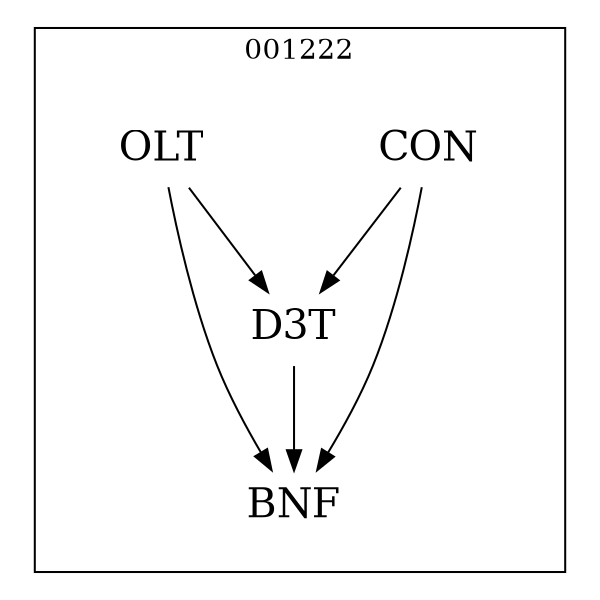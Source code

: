 strict digraph DAGS {
	size = "4,4!" ; ratio ="fill"; subgraph cluster_0{
			labeldoc = "t";
			label = "001222";node	[label= CON, shape = plaintext, fontsize=20] CON;node	[label= BNF, shape = plaintext, fontsize=20] BNF;node	[label= D3T, shape = plaintext, fontsize=20] D3T;node	[label= OLT, shape = plaintext, fontsize=20] OLT;
CON->BNF;
CON->D3T;
D3T->BNF;
OLT->BNF;
OLT->D3T;
	}}
